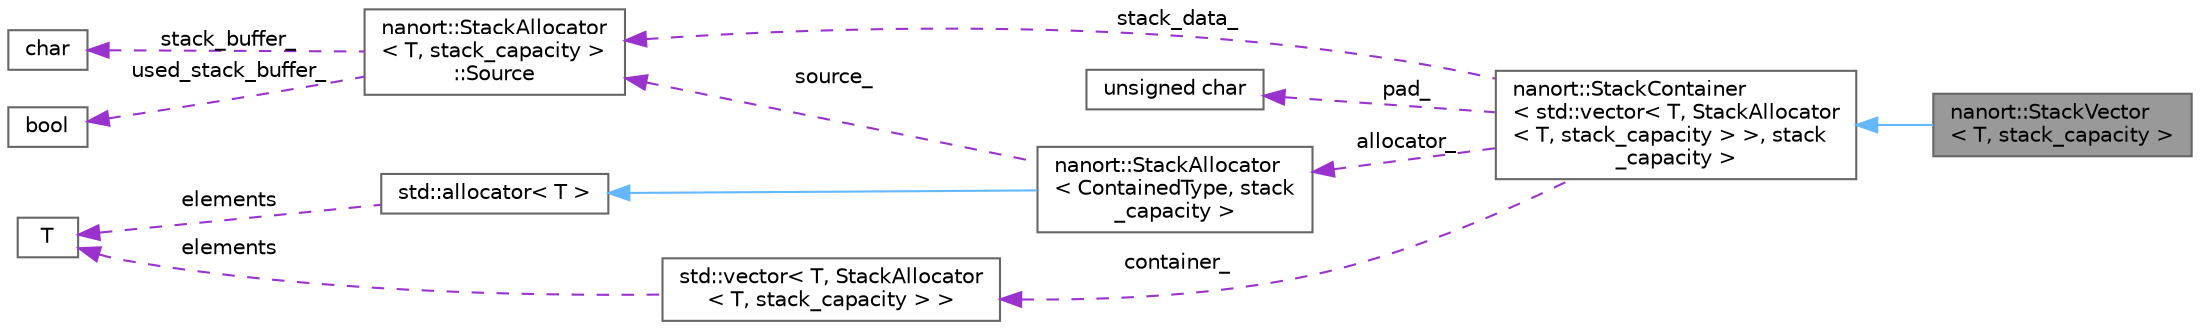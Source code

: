 digraph "nanort::StackVector&lt; T, stack_capacity &gt;"
{
 // LATEX_PDF_SIZE
  bgcolor="transparent";
  edge [fontname=Helvetica,fontsize=10,labelfontname=Helvetica,labelfontsize=10];
  node [fontname=Helvetica,fontsize=10,shape=box,height=0.2,width=0.4];
  rankdir="LR";
  Node1 [label="nanort::StackVector\l\< T, stack_capacity \>",height=0.2,width=0.4,color="gray40", fillcolor="grey60", style="filled", fontcolor="black",tooltip=" "];
  Node2 -> Node1 [dir="back",color="steelblue1",style="solid"];
  Node2 [label="nanort::StackContainer\l\< std::vector\< T, StackAllocator\l\< T, stack_capacity \> \>, stack\l_capacity \>",height=0.2,width=0.4,color="gray40", fillcolor="white", style="filled",URL="$a01435.html",tooltip=" "];
  Node3 -> Node2 [dir="back",color="darkorchid3",style="dashed",label=" stack_data_" ];
  Node3 [label="nanort::StackAllocator\l\< T, stack_capacity \>\l::Source",height=0.2,width=0.4,color="gray40", fillcolor="white", style="filled",URL="$a01427.html",tooltip=" "];
  Node4 -> Node3 [dir="back",color="darkorchid3",style="dashed",label=" stack_buffer_" ];
  Node4 [label="char",height=0.2,width=0.4,color="gray40", fillcolor="white", style="filled",tooltip=" "];
  Node5 -> Node3 [dir="back",color="darkorchid3",style="dashed",label=" used_stack_buffer_" ];
  Node5 [label="bool",height=0.2,width=0.4,color="gray40", fillcolor="white", style="filled",tooltip=" "];
  Node6 -> Node2 [dir="back",color="darkorchid3",style="dashed",label=" pad_" ];
  Node6 [label="unsigned char",height=0.2,width=0.4,color="gray40", fillcolor="white", style="filled",tooltip=" "];
  Node7 -> Node2 [dir="back",color="darkorchid3",style="dashed",label=" allocator_" ];
  Node7 [label="nanort::StackAllocator\l\< ContainedType, stack\l_capacity \>",height=0.2,width=0.4,color="gray40", fillcolor="white", style="filled",URL="$a01423.html",tooltip=" "];
  Node8 -> Node7 [dir="back",color="steelblue1",style="solid"];
  Node8 [label="std::allocator\< T \>",height=0.2,width=0.4,color="gray40", fillcolor="white", style="filled",tooltip=" "];
  Node9 -> Node8 [dir="back",color="darkorchid3",style="dashed",label=" elements" ];
  Node9 [label="T",height=0.2,width=0.4,color="gray40", fillcolor="white", style="filled",tooltip=" "];
  Node3 -> Node7 [dir="back",color="darkorchid3",style="dashed",label=" source_" ];
  Node10 -> Node2 [dir="back",color="darkorchid3",style="dashed",label=" container_" ];
  Node10 [label="std::vector\< T, StackAllocator\l\< T, stack_capacity \> \>",height=0.2,width=0.4,color="gray40", fillcolor="white", style="filled",tooltip=" "];
  Node9 -> Node10 [dir="back",color="darkorchid3",style="dashed",label=" elements" ];
}
